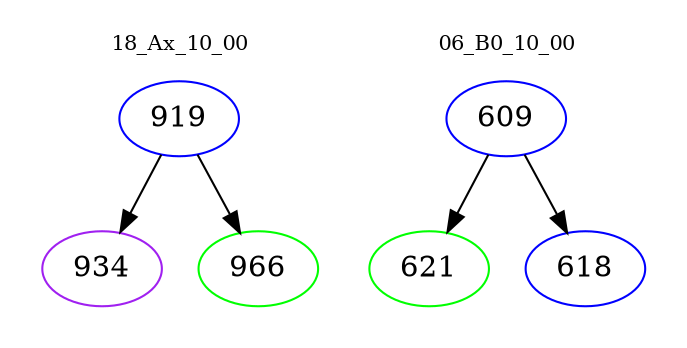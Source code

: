 digraph{
subgraph cluster_0 {
color = white
label = "18_Ax_10_00";
fontsize=10;
T0_919 [label="919", color="blue"]
T0_919 -> T0_934 [color="black"]
T0_934 [label="934", color="purple"]
T0_919 -> T0_966 [color="black"]
T0_966 [label="966", color="green"]
}
subgraph cluster_1 {
color = white
label = "06_B0_10_00";
fontsize=10;
T1_609 [label="609", color="blue"]
T1_609 -> T1_621 [color="black"]
T1_621 [label="621", color="green"]
T1_609 -> T1_618 [color="black"]
T1_618 [label="618", color="blue"]
}
}
